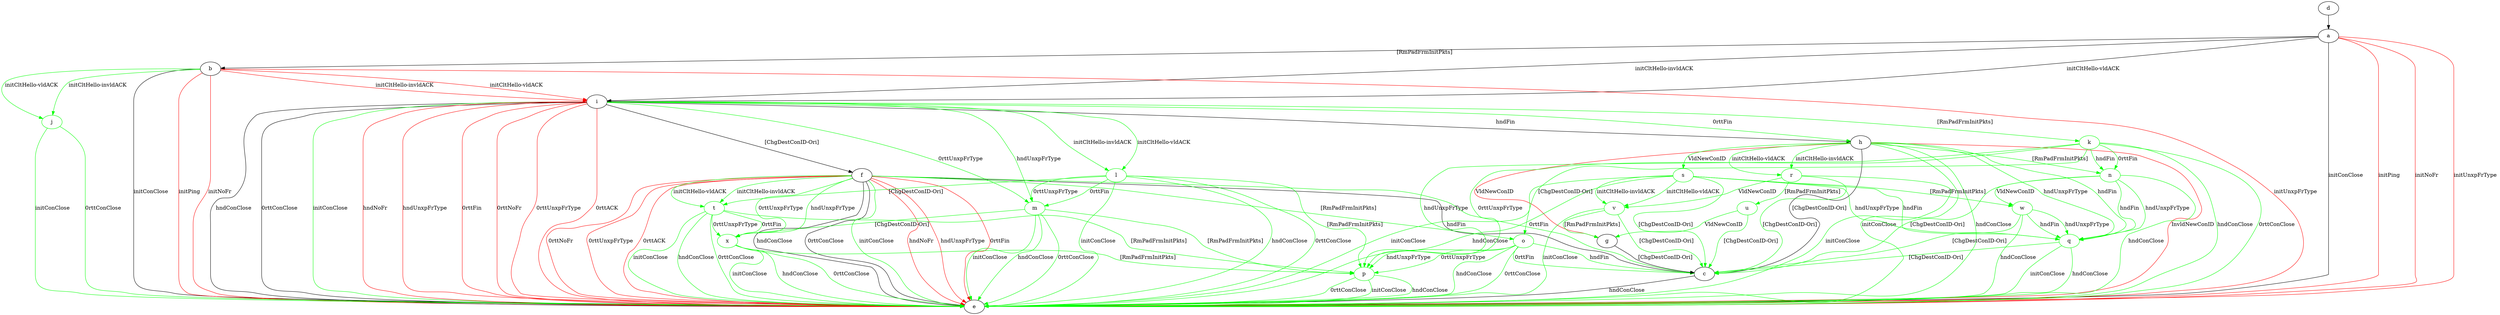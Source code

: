 digraph "" {
	a -> b	[key=0,
		label="[RmPadFrmInitPkts] "];
	a -> e	[key=0,
		label="initConClose "];
	a -> e	[key=1,
		color=red,
		label="initPing "];
	a -> e	[key=2,
		color=red,
		label="initNoFr "];
	a -> e	[key=3,
		color=red,
		label="initUnxpFrType "];
	a -> i	[key=0,
		label="initCltHello-vldACK "];
	a -> i	[key=1,
		label="initCltHello-invldACK "];
	b -> e	[key=0,
		label="initConClose "];
	b -> e	[key=1,
		color=red,
		label="initPing "];
	b -> e	[key=2,
		color=red,
		label="initNoFr "];
	b -> e	[key=3,
		color=red,
		label="initUnxpFrType "];
	b -> i	[key=0,
		color=red,
		label="initCltHello-vldACK "];
	b -> i	[key=1,
		color=red,
		label="initCltHello-invldACK "];
	j	[color=green];
	b -> j	[key=0,
		color=green,
		label="initCltHello-vldACK "];
	b -> j	[key=1,
		color=green,
		label="initCltHello-invldACK "];
	c -> e	[key=0,
		label="hndConClose "];
	d -> a	[key=0];
	f -> c	[key=0,
		label="hndFin "];
	f -> c	[key=1,
		color=green,
		label="0rttFin "];
	f -> e	[key=0,
		label="hndConClose "];
	f -> e	[key=1,
		label="0rttConClose "];
	f -> e	[key=2,
		color=green,
		label="initConClose "];
	f -> e	[key=3,
		color=red,
		label="hndNoFr "];
	f -> e	[key=4,
		color=red,
		label="hndUnxpFrType "];
	f -> e	[key=5,
		color=red,
		label="0rttFin "];
	f -> e	[key=6,
		color=red,
		label="0rttNoFr "];
	f -> e	[key=7,
		color=red,
		label="0rttUnxpFrType "];
	f -> e	[key=8,
		color=red,
		label="0rttACK "];
	o	[color=green];
	f -> o	[key=0,
		color=green,
		label="[RmPadFrmInitPkts] "];
	t	[color=green];
	f -> t	[key=0,
		color=green,
		label="initCltHello-vldACK "];
	f -> t	[key=1,
		color=green,
		label="initCltHello-invldACK "];
	x	[color=green];
	f -> x	[key=0,
		color=green,
		label="hndUnxpFrType "];
	f -> x	[key=1,
		color=green,
		label="0rttUnxpFrType "];
	g -> c	[key=0,
		label="[ChgDestConID-Ori] "];
	h -> c	[key=0,
		label="[ChgDestConID-Ori] "];
	h -> e	[key=0,
		color=green,
		label="initConClose "];
	h -> e	[key=1,
		color=green,
		label="hndConClose "];
	h -> e	[key=2,
		color=red,
		label="InvldNewConID "];
	h -> g	[key=0,
		color=red,
		label="VldNewConID "];
	n	[color=green];
	h -> n	[key=0,
		color=green,
		label="[RmPadFrmInitPkts] "];
	q	[color=green];
	h -> q	[key=0,
		color=green,
		label="hndFin "];
	h -> q	[key=1,
		color=green,
		label="hndUnxpFrType "];
	r	[color=green];
	h -> r	[key=0,
		color=green,
		label="initCltHello-vldACK "];
	h -> r	[key=1,
		color=green,
		label="initCltHello-invldACK "];
	s	[color=green];
	h -> s	[key=0,
		color=green,
		label="VldNewConID "];
	i -> e	[key=0,
		label="hndConClose "];
	i -> e	[key=1,
		label="0rttConClose "];
	i -> e	[key=2,
		color=green,
		label="initConClose "];
	i -> e	[key=3,
		color=red,
		label="hndNoFr "];
	i -> e	[key=4,
		color=red,
		label="hndUnxpFrType "];
	i -> e	[key=5,
		color=red,
		label="0rttFin "];
	i -> e	[key=6,
		color=red,
		label="0rttNoFr "];
	i -> e	[key=7,
		color=red,
		label="0rttUnxpFrType "];
	i -> e	[key=8,
		color=red,
		label="0rttACK "];
	i -> f	[key=0,
		label="[ChgDestConID-Ori] "];
	i -> h	[key=0,
		label="hndFin "];
	i -> h	[key=1,
		color=green,
		label="0rttFin "];
	k	[color=green];
	i -> k	[key=0,
		color=green,
		label="[RmPadFrmInitPkts] "];
	l	[color=green];
	i -> l	[key=0,
		color=green,
		label="initCltHello-vldACK "];
	i -> l	[key=1,
		color=green,
		label="initCltHello-invldACK "];
	m	[color=green];
	i -> m	[key=0,
		color=green,
		label="hndUnxpFrType "];
	i -> m	[key=1,
		color=green,
		label="0rttUnxpFrType "];
	j -> e	[key=0,
		color=green,
		label="initConClose "];
	j -> e	[key=1,
		color=green,
		label="0rttConClose "];
	k -> e	[key=0,
		color=green,
		label="hndConClose "];
	k -> e	[key=1,
		color=green,
		label="0rttConClose "];
	k -> n	[key=0,
		color=green,
		label="hndFin "];
	k -> n	[key=1,
		color=green,
		label="0rttFin "];
	k -> o	[key=0,
		color=green,
		label="[ChgDestConID-Ori] "];
	p	[color=green];
	k -> p	[key=0,
		color=green,
		label="hndUnxpFrType "];
	k -> p	[key=1,
		color=green,
		label="0rttUnxpFrType "];
	l -> e	[key=0,
		color=green,
		label="initConClose "];
	l -> e	[key=1,
		color=green,
		label="hndConClose "];
	l -> e	[key=2,
		color=green,
		label="0rttConClose "];
	l -> m	[key=0,
		color=green,
		label="0rttFin "];
	l -> m	[key=1,
		color=green,
		label="0rttUnxpFrType "];
	l -> p	[key=0,
		color=green,
		label="[RmPadFrmInitPkts] "];
	l -> t	[key=0,
		color=green,
		label="[ChgDestConID-Ori] "];
	m -> e	[key=0,
		color=green,
		label="initConClose "];
	m -> e	[key=1,
		color=green,
		label="hndConClose "];
	m -> e	[key=2,
		color=green,
		label="0rttConClose "];
	m -> p	[key=0,
		color=green,
		label="[RmPadFrmInitPkts] "];
	m -> x	[key=0,
		color=green,
		label="[ChgDestConID-Ori] "];
	n -> c	[key=0,
		color=green,
		label="[ChgDestConID-Ori] "];
	n -> e	[key=0,
		color=green,
		label="hndConClose "];
	n -> q	[key=0,
		color=green,
		label="hndFin "];
	n -> q	[key=1,
		color=green,
		label="hndUnxpFrType "];
	w	[color=green];
	n -> w	[key=0,
		color=green,
		label="VldNewConID "];
	o -> c	[key=0,
		color=green,
		label="hndFin "];
	o -> c	[key=1,
		color=green,
		label="0rttFin "];
	o -> e	[key=0,
		color=green,
		label="hndConClose "];
	o -> e	[key=1,
		color=green,
		label="0rttConClose "];
	o -> p	[key=0,
		color=green,
		label="hndUnxpFrType "];
	o -> p	[key=1,
		color=green,
		label="0rttUnxpFrType "];
	p -> e	[key=0,
		color=green,
		label="initConClose "];
	p -> e	[key=1,
		color=green,
		label="hndConClose "];
	p -> e	[key=2,
		color=green,
		label="0rttConClose "];
	q -> c	[key=0,
		color=green,
		label="[ChgDestConID-Ori] "];
	q -> e	[key=0,
		color=green,
		label="initConClose "];
	q -> e	[key=1,
		color=green,
		label="hndConClose "];
	r -> c	[key=0,
		color=green,
		label="[ChgDestConID-Ori] "];
	r -> e	[key=0,
		color=green,
		label="initConClose "];
	u	[color=green];
	r -> u	[key=0,
		color=green,
		label="[RmPadFrmInitPkts] "];
	v	[color=green];
	r -> v	[key=0,
		color=green,
		label="VldNewConID "];
	s -> c	[key=0,
		color=green,
		label="[ChgDestConID-Ori] "];
	s -> e	[key=0,
		color=green,
		label="initConClose "];
	s -> e	[key=1,
		color=green,
		label="hndConClose "];
	s -> q	[key=0,
		color=green,
		label="hndFin "];
	s -> q	[key=1,
		color=green,
		label="hndUnxpFrType "];
	s -> v	[key=0,
		color=green,
		label="initCltHello-vldACK "];
	s -> v	[key=1,
		color=green,
		label="initCltHello-invldACK "];
	s -> w	[key=0,
		color=green,
		label="[RmPadFrmInitPkts] "];
	t -> e	[key=0,
		color=green,
		label="initConClose "];
	t -> e	[key=1,
		color=green,
		label="hndConClose "];
	t -> e	[key=2,
		color=green,
		label="0rttConClose "];
	t -> p	[key=0,
		color=green,
		label="[RmPadFrmInitPkts] "];
	t -> x	[key=0,
		color=green,
		label="0rttFin "];
	t -> x	[key=1,
		color=green,
		label="0rttUnxpFrType "];
	u -> c	[key=0,
		color=green,
		label="[ChgDestConID-Ori] "];
	u -> g	[key=0,
		color=green,
		label="VldNewConID "];
	v -> c	[key=0,
		color=green,
		label="[ChgDestConID-Ori] "];
	v -> e	[key=0,
		color=green,
		label="initConClose "];
	v -> g	[key=0,
		color=green,
		label="[RmPadFrmInitPkts] "];
	w -> c	[key=0,
		color=green,
		label="[ChgDestConID-Ori] "];
	w -> e	[key=0,
		color=green,
		label="hndConClose "];
	w -> q	[key=0,
		color=green,
		label="hndFin "];
	w -> q	[key=1,
		color=green,
		label="hndUnxpFrType "];
	x -> e	[key=0,
		color=green,
		label="initConClose "];
	x -> e	[key=1,
		color=green,
		label="hndConClose "];
	x -> e	[key=2,
		color=green,
		label="0rttConClose "];
	x -> p	[key=0,
		color=green,
		label="[RmPadFrmInitPkts] "];
}
